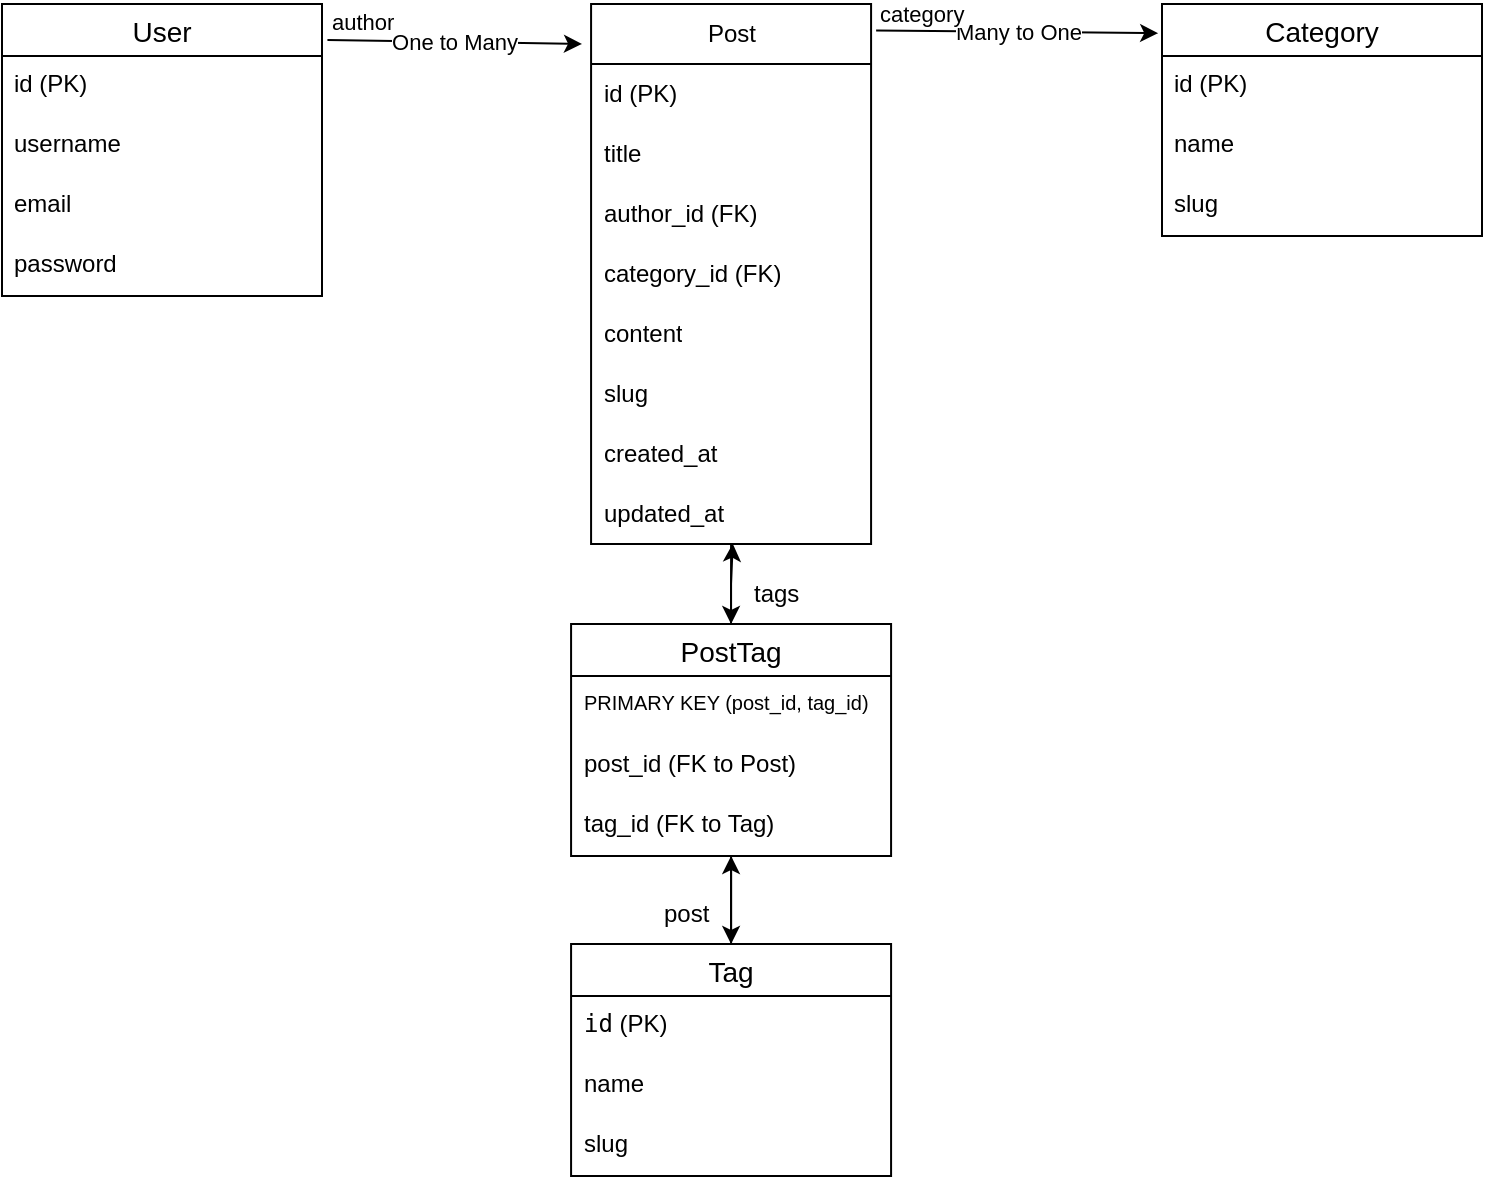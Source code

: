 <mxfile version="27.0.6">
  <diagram name="Page-1" id="CN-u4MGURDb8cJTzVZ0l">
    <mxGraphModel dx="1526" dy="658" grid="1" gridSize="10" guides="1" tooltips="1" connect="1" arrows="1" fold="1" page="1" pageScale="1" pageWidth="1100" pageHeight="850" math="0" shadow="0">
      <root>
        <mxCell id="0" />
        <mxCell id="1" parent="0" />
        <mxCell id="YZ8V33wDofTzk-oKGpLS-166" style="edgeStyle=orthogonalEdgeStyle;rounded=0;orthogonalLoop=1;jettySize=auto;html=1;" edge="1" parent="1" source="YZ8V33wDofTzk-oKGpLS-127" target="YZ8V33wDofTzk-oKGpLS-152">
          <mxGeometry relative="1" as="geometry" />
        </mxCell>
        <mxCell id="YZ8V33wDofTzk-oKGpLS-127" value="Post" style="swimlane;fontStyle=0;childLayout=stackLayout;horizontal=1;startSize=30;horizontalStack=0;resizeParent=1;resizeParentMax=0;resizeLast=0;collapsible=1;marginBottom=0;whiteSpace=wrap;html=1;glass=0;rounded=0;shadow=0;" vertex="1" parent="1">
          <mxGeometry x="374.54" y="190" width="140" height="270" as="geometry" />
        </mxCell>
        <mxCell id="YZ8V33wDofTzk-oKGpLS-128" value="id (PK)" style="text;strokeColor=none;fillColor=none;align=left;verticalAlign=middle;spacingLeft=4;spacingRight=4;overflow=hidden;points=[[0,0.5],[1,0.5]];portConstraint=eastwest;rotatable=0;whiteSpace=wrap;html=1;" vertex="1" parent="YZ8V33wDofTzk-oKGpLS-127">
          <mxGeometry y="30" width="140" height="30" as="geometry" />
        </mxCell>
        <mxCell id="YZ8V33wDofTzk-oKGpLS-129" value="title" style="text;strokeColor=none;fillColor=none;align=left;verticalAlign=middle;spacingLeft=4;spacingRight=4;overflow=hidden;points=[[0,0.5],[1,0.5]];portConstraint=eastwest;rotatable=0;whiteSpace=wrap;html=1;shadow=0;rounded=0;" vertex="1" parent="YZ8V33wDofTzk-oKGpLS-127">
          <mxGeometry y="60" width="140" height="30" as="geometry" />
        </mxCell>
        <mxCell id="YZ8V33wDofTzk-oKGpLS-130" value="author_id (FK)" style="text;strokeColor=none;fillColor=none;align=left;verticalAlign=middle;spacingLeft=4;spacingRight=4;overflow=hidden;points=[[0,0.5],[1,0.5]];portConstraint=eastwest;rotatable=0;whiteSpace=wrap;html=1;" vertex="1" parent="YZ8V33wDofTzk-oKGpLS-127">
          <mxGeometry y="90" width="140" height="30" as="geometry" />
        </mxCell>
        <mxCell id="YZ8V33wDofTzk-oKGpLS-131" value="category_id (FK)" style="text;strokeColor=none;fillColor=none;align=left;verticalAlign=middle;spacingLeft=4;spacingRight=4;overflow=hidden;points=[[0,0.5],[1,0.5]];portConstraint=eastwest;rotatable=0;whiteSpace=wrap;html=1;" vertex="1" parent="YZ8V33wDofTzk-oKGpLS-127">
          <mxGeometry y="120" width="140" height="30" as="geometry" />
        </mxCell>
        <mxCell id="YZ8V33wDofTzk-oKGpLS-132" value="content" style="text;strokeColor=none;fillColor=none;align=left;verticalAlign=middle;spacingLeft=4;spacingRight=4;overflow=hidden;points=[[0,0.5],[1,0.5]];portConstraint=eastwest;rotatable=0;whiteSpace=wrap;html=1;" vertex="1" parent="YZ8V33wDofTzk-oKGpLS-127">
          <mxGeometry y="150" width="140" height="30" as="geometry" />
        </mxCell>
        <mxCell id="YZ8V33wDofTzk-oKGpLS-133" value="slug" style="text;strokeColor=none;fillColor=none;align=left;verticalAlign=middle;spacingLeft=4;spacingRight=4;overflow=hidden;points=[[0,0.5],[1,0.5]];portConstraint=eastwest;rotatable=0;whiteSpace=wrap;html=1;" vertex="1" parent="YZ8V33wDofTzk-oKGpLS-127">
          <mxGeometry y="180" width="140" height="30" as="geometry" />
        </mxCell>
        <mxCell id="YZ8V33wDofTzk-oKGpLS-134" value="created_at" style="text;strokeColor=none;fillColor=none;align=left;verticalAlign=middle;spacingLeft=4;spacingRight=4;overflow=hidden;points=[[0,0.5],[1,0.5]];portConstraint=eastwest;rotatable=0;whiteSpace=wrap;html=1;" vertex="1" parent="YZ8V33wDofTzk-oKGpLS-127">
          <mxGeometry y="210" width="140" height="30" as="geometry" />
        </mxCell>
        <mxCell id="YZ8V33wDofTzk-oKGpLS-135" value="updated_at" style="text;strokeColor=none;fillColor=none;align=left;verticalAlign=middle;spacingLeft=4;spacingRight=4;overflow=hidden;points=[[0,0.5],[1,0.5]];portConstraint=eastwest;rotatable=0;whiteSpace=wrap;html=1;" vertex="1" parent="YZ8V33wDofTzk-oKGpLS-127">
          <mxGeometry y="240" width="140" height="30" as="geometry" />
        </mxCell>
        <mxCell id="YZ8V33wDofTzk-oKGpLS-139" value="Category" style="swimlane;fontStyle=0;childLayout=stackLayout;horizontal=1;startSize=26;horizontalStack=0;resizeParent=1;resizeParentMax=0;resizeLast=0;collapsible=1;marginBottom=0;align=center;fontSize=14;" vertex="1" parent="1">
          <mxGeometry x="660" y="190" width="160" height="116" as="geometry" />
        </mxCell>
        <mxCell id="YZ8V33wDofTzk-oKGpLS-140" value="id (PK)" style="text;strokeColor=none;fillColor=none;spacingLeft=4;spacingRight=4;overflow=hidden;rotatable=0;points=[[0,0.5],[1,0.5]];portConstraint=eastwest;fontSize=12;whiteSpace=wrap;html=1;" vertex="1" parent="YZ8V33wDofTzk-oKGpLS-139">
          <mxGeometry y="26" width="160" height="30" as="geometry" />
        </mxCell>
        <mxCell id="YZ8V33wDofTzk-oKGpLS-141" value="name" style="text;strokeColor=none;fillColor=none;spacingLeft=4;spacingRight=4;overflow=hidden;rotatable=0;points=[[0,0.5],[1,0.5]];portConstraint=eastwest;fontSize=12;whiteSpace=wrap;html=1;" vertex="1" parent="YZ8V33wDofTzk-oKGpLS-139">
          <mxGeometry y="56" width="160" height="30" as="geometry" />
        </mxCell>
        <mxCell id="YZ8V33wDofTzk-oKGpLS-142" value="slug" style="text;strokeColor=none;fillColor=none;spacingLeft=4;spacingRight=4;overflow=hidden;rotatable=0;points=[[0,0.5],[1,0.5]];portConstraint=eastwest;fontSize=12;whiteSpace=wrap;html=1;" vertex="1" parent="YZ8V33wDofTzk-oKGpLS-139">
          <mxGeometry y="86" width="160" height="30" as="geometry" />
        </mxCell>
        <mxCell id="YZ8V33wDofTzk-oKGpLS-177" style="edgeStyle=orthogonalEdgeStyle;rounded=0;orthogonalLoop=1;jettySize=auto;html=1;entryX=0.5;entryY=1;entryDx=0;entryDy=0;" edge="1" parent="1" source="YZ8V33wDofTzk-oKGpLS-144" target="YZ8V33wDofTzk-oKGpLS-152">
          <mxGeometry relative="1" as="geometry" />
        </mxCell>
        <mxCell id="YZ8V33wDofTzk-oKGpLS-144" value="Tag" style="swimlane;fontStyle=0;childLayout=stackLayout;horizontal=1;startSize=26;horizontalStack=0;resizeParent=1;resizeParentMax=0;resizeLast=0;collapsible=1;marginBottom=0;align=center;fontSize=14;" vertex="1" parent="1">
          <mxGeometry x="364.54" y="660" width="160" height="116" as="geometry" />
        </mxCell>
        <mxCell id="YZ8V33wDofTzk-oKGpLS-145" value="&lt;code data-end=&quot;558&quot; data-start=&quot;554&quot;&gt;id&lt;/code&gt;&lt;span class=&quot;_fadeIn_m1hgl_8&quot;&gt; (&lt;/span&gt;&lt;span class=&quot;_fadeIn_m1hgl_8&quot;&gt;PK)&lt;/span&gt;" style="text;strokeColor=none;fillColor=none;spacingLeft=4;spacingRight=4;overflow=hidden;rotatable=0;points=[[0,0.5],[1,0.5]];portConstraint=eastwest;fontSize=12;whiteSpace=wrap;html=1;" vertex="1" parent="YZ8V33wDofTzk-oKGpLS-144">
          <mxGeometry y="26" width="160" height="30" as="geometry" />
        </mxCell>
        <mxCell id="YZ8V33wDofTzk-oKGpLS-146" value="name" style="text;strokeColor=none;fillColor=none;spacingLeft=4;spacingRight=4;overflow=hidden;rotatable=0;points=[[0,0.5],[1,0.5]];portConstraint=eastwest;fontSize=12;whiteSpace=wrap;html=1;" vertex="1" parent="YZ8V33wDofTzk-oKGpLS-144">
          <mxGeometry y="56" width="160" height="30" as="geometry" />
        </mxCell>
        <mxCell id="YZ8V33wDofTzk-oKGpLS-147" value="slug" style="text;strokeColor=none;fillColor=none;spacingLeft=4;spacingRight=4;overflow=hidden;rotatable=0;points=[[0,0.5],[1,0.5]];portConstraint=eastwest;fontSize=12;whiteSpace=wrap;html=1;" vertex="1" parent="YZ8V33wDofTzk-oKGpLS-144">
          <mxGeometry y="86" width="160" height="30" as="geometry" />
        </mxCell>
        <mxCell id="YZ8V33wDofTzk-oKGpLS-175" style="edgeStyle=orthogonalEdgeStyle;rounded=0;orthogonalLoop=1;jettySize=auto;html=1;entryX=0.5;entryY=0;entryDx=0;entryDy=0;" edge="1" parent="1" source="YZ8V33wDofTzk-oKGpLS-152" target="YZ8V33wDofTzk-oKGpLS-144">
          <mxGeometry relative="1" as="geometry" />
        </mxCell>
        <mxCell id="YZ8V33wDofTzk-oKGpLS-152" value="PostTag" style="swimlane;fontStyle=0;childLayout=stackLayout;horizontal=1;startSize=26;horizontalStack=0;resizeParent=1;resizeParentMax=0;resizeLast=0;collapsible=1;marginBottom=0;align=center;fontSize=14;" vertex="1" parent="1">
          <mxGeometry x="364.54" y="500" width="160" height="116" as="geometry" />
        </mxCell>
        <mxCell id="YZ8V33wDofTzk-oKGpLS-153" value="&lt;div style=&quot;line-height: 100%;&quot;&gt;&lt;font style=&quot;font-size: 10px;&quot;&gt;PRIMARY KEY (post_id, tag_id)&lt;/font&gt;&lt;/div&gt;" style="text;strokeColor=none;fillColor=none;spacingLeft=4;spacingRight=4;overflow=hidden;rotatable=0;points=[[0,0.5],[1,0.5]];portConstraint=eastwest;fontSize=12;whiteSpace=wrap;html=1;" vertex="1" parent="YZ8V33wDofTzk-oKGpLS-152">
          <mxGeometry y="26" width="160" height="30" as="geometry" />
        </mxCell>
        <mxCell id="YZ8V33wDofTzk-oKGpLS-154" value="post_id (FK to Post)" style="text;strokeColor=none;fillColor=none;spacingLeft=4;spacingRight=4;overflow=hidden;rotatable=0;points=[[0,0.5],[1,0.5]];portConstraint=eastwest;fontSize=12;whiteSpace=wrap;html=1;" vertex="1" parent="YZ8V33wDofTzk-oKGpLS-152">
          <mxGeometry y="56" width="160" height="30" as="geometry" />
        </mxCell>
        <mxCell id="YZ8V33wDofTzk-oKGpLS-155" value="tag_id (FK to Tag)" style="text;strokeColor=none;fillColor=none;spacingLeft=4;spacingRight=4;overflow=hidden;rotatable=0;points=[[0,0.5],[1,0.5]];portConstraint=eastwest;fontSize=12;whiteSpace=wrap;html=1;" vertex="1" parent="YZ8V33wDofTzk-oKGpLS-152">
          <mxGeometry y="86" width="160" height="30" as="geometry" />
        </mxCell>
        <mxCell id="YZ8V33wDofTzk-oKGpLS-167" style="edgeStyle=orthogonalEdgeStyle;rounded=0;orthogonalLoop=1;jettySize=auto;html=1;entryX=0.506;entryY=0.994;entryDx=0;entryDy=0;entryPerimeter=0;" edge="1" parent="1" source="YZ8V33wDofTzk-oKGpLS-152" target="YZ8V33wDofTzk-oKGpLS-135">
          <mxGeometry relative="1" as="geometry" />
        </mxCell>
        <mxCell id="YZ8V33wDofTzk-oKGpLS-189" value="User" style="swimlane;fontStyle=0;childLayout=stackLayout;horizontal=1;startSize=26;horizontalStack=0;resizeParent=1;resizeParentMax=0;resizeLast=0;collapsible=1;marginBottom=0;align=center;fontSize=14;" vertex="1" parent="1">
          <mxGeometry x="80" y="190" width="160" height="146" as="geometry" />
        </mxCell>
        <mxCell id="YZ8V33wDofTzk-oKGpLS-190" value="id (PK)" style="text;strokeColor=none;fillColor=none;spacingLeft=4;spacingRight=4;overflow=hidden;rotatable=0;points=[[0,0.5],[1,0.5]];portConstraint=eastwest;fontSize=12;whiteSpace=wrap;html=1;" vertex="1" parent="YZ8V33wDofTzk-oKGpLS-189">
          <mxGeometry y="26" width="160" height="30" as="geometry" />
        </mxCell>
        <mxCell id="YZ8V33wDofTzk-oKGpLS-191" value="username" style="text;strokeColor=none;fillColor=none;spacingLeft=4;spacingRight=4;overflow=hidden;rotatable=0;points=[[0,0.5],[1,0.5]];portConstraint=eastwest;fontSize=12;whiteSpace=wrap;html=1;" vertex="1" parent="YZ8V33wDofTzk-oKGpLS-189">
          <mxGeometry y="56" width="160" height="30" as="geometry" />
        </mxCell>
        <mxCell id="YZ8V33wDofTzk-oKGpLS-192" value="email" style="text;strokeColor=none;fillColor=none;spacingLeft=4;spacingRight=4;overflow=hidden;rotatable=0;points=[[0,0.5],[1,0.5]];portConstraint=eastwest;fontSize=12;whiteSpace=wrap;html=1;" vertex="1" parent="YZ8V33wDofTzk-oKGpLS-189">
          <mxGeometry y="86" width="160" height="30" as="geometry" />
        </mxCell>
        <mxCell id="YZ8V33wDofTzk-oKGpLS-193" value="password" style="text;strokeColor=none;fillColor=none;spacingLeft=4;spacingRight=4;overflow=hidden;rotatable=0;points=[[0,0.5],[1,0.5]];portConstraint=eastwest;fontSize=12;whiteSpace=wrap;html=1;" vertex="1" parent="YZ8V33wDofTzk-oKGpLS-189">
          <mxGeometry y="116" width="160" height="30" as="geometry" />
        </mxCell>
        <mxCell id="YZ8V33wDofTzk-oKGpLS-200" value="On" style="endArrow=classic;html=1;rounded=0;exitX=1.017;exitY=0.123;exitDx=0;exitDy=0;exitPerimeter=0;" edge="1" parent="1" source="YZ8V33wDofTzk-oKGpLS-189">
          <mxGeometry relative="1" as="geometry">
            <mxPoint x="340" y="220" as="sourcePoint" />
            <mxPoint x="370" y="210" as="targetPoint" />
          </mxGeometry>
        </mxCell>
        <mxCell id="YZ8V33wDofTzk-oKGpLS-201" value="One to Many" style="edgeLabel;resizable=0;html=1;;align=center;verticalAlign=middle;" connectable="0" vertex="1" parent="YZ8V33wDofTzk-oKGpLS-200">
          <mxGeometry relative="1" as="geometry" />
        </mxCell>
        <mxCell id="YZ8V33wDofTzk-oKGpLS-202" value="author" style="edgeLabel;resizable=0;html=1;;align=left;verticalAlign=bottom;" connectable="0" vertex="1" parent="YZ8V33wDofTzk-oKGpLS-200">
          <mxGeometry x="-1" relative="1" as="geometry" />
        </mxCell>
        <mxCell id="YZ8V33wDofTzk-oKGpLS-203" value="" style="endArrow=classic;html=1;rounded=0;exitX=1.018;exitY=0.049;exitDx=0;exitDy=0;exitPerimeter=0;entryX=-0.012;entryY=0.126;entryDx=0;entryDy=0;entryPerimeter=0;" edge="1" parent="1" source="YZ8V33wDofTzk-oKGpLS-127" target="YZ8V33wDofTzk-oKGpLS-139">
          <mxGeometry relative="1" as="geometry">
            <mxPoint x="490" y="350" as="sourcePoint" />
            <mxPoint x="660" y="210" as="targetPoint" />
          </mxGeometry>
        </mxCell>
        <mxCell id="YZ8V33wDofTzk-oKGpLS-204" value="Many to One" style="edgeLabel;resizable=0;html=1;;align=center;verticalAlign=middle;" connectable="0" vertex="1" parent="YZ8V33wDofTzk-oKGpLS-203">
          <mxGeometry relative="1" as="geometry" />
        </mxCell>
        <mxCell id="YZ8V33wDofTzk-oKGpLS-205" value="category" style="edgeLabel;resizable=0;html=1;;align=left;verticalAlign=bottom;" connectable="0" vertex="1" parent="YZ8V33wDofTzk-oKGpLS-203">
          <mxGeometry x="-1" relative="1" as="geometry" />
        </mxCell>
        <mxCell id="YZ8V33wDofTzk-oKGpLS-206" value="tags" style="text;strokeColor=none;fillColor=none;align=left;verticalAlign=middle;spacingLeft=4;spacingRight=4;overflow=hidden;points=[[0,0.5],[1,0.5]];portConstraint=eastwest;rotatable=0;whiteSpace=wrap;html=1;" vertex="1" parent="1">
          <mxGeometry x="450" y="470" width="80" height="30" as="geometry" />
        </mxCell>
        <mxCell id="YZ8V33wDofTzk-oKGpLS-207" value="post" style="text;strokeColor=none;fillColor=none;align=left;verticalAlign=middle;spacingLeft=4;spacingRight=4;overflow=hidden;points=[[0,0.5],[1,0.5]];portConstraint=eastwest;rotatable=0;whiteSpace=wrap;html=1;" vertex="1" parent="1">
          <mxGeometry x="404.54" y="630" width="80" height="30" as="geometry" />
        </mxCell>
      </root>
    </mxGraphModel>
  </diagram>
</mxfile>
